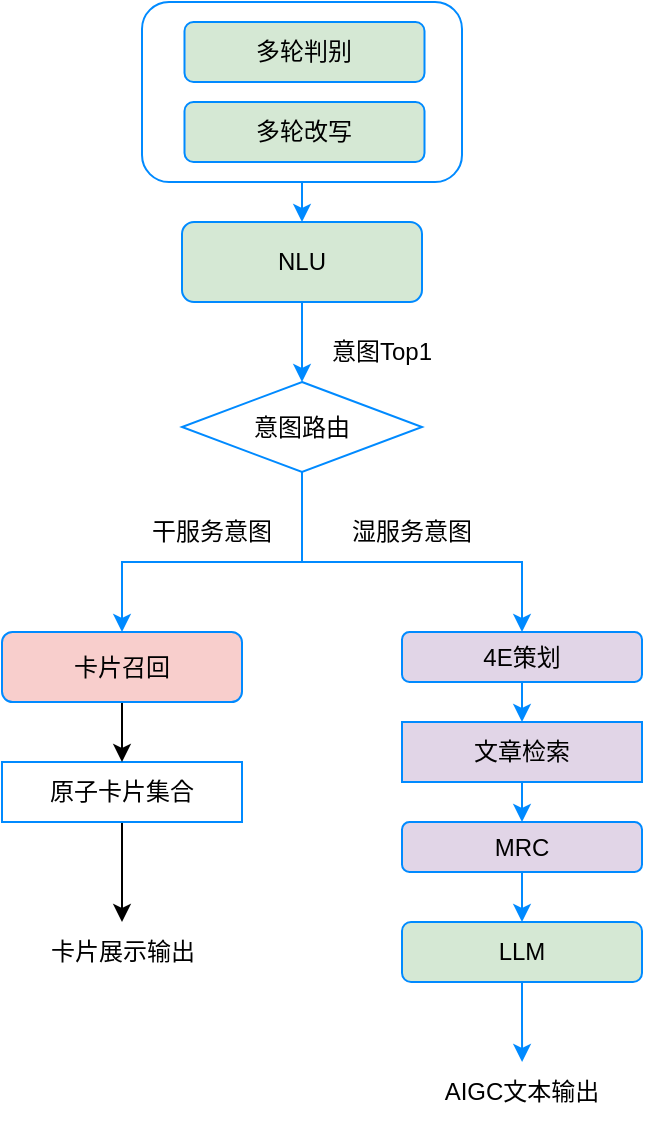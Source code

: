 <mxfile version="24.4.10" type="github">
  <diagram name="第 1 页" id="YHxd9JYfiW8sMkb5GXAt">
    <mxGraphModel dx="1659" dy="944" grid="1" gridSize="10" guides="1" tooltips="1" connect="1" arrows="1" fold="1" page="1" pageScale="1" pageWidth="1200" pageHeight="500" math="0" shadow="0">
      <root>
        <mxCell id="0" />
        <mxCell id="1" parent="0" />
        <mxCell id="1s_RQGnU95hvkx2yoEpT-14" style="edgeStyle=orthogonalEdgeStyle;rounded=0;orthogonalLoop=1;jettySize=auto;html=1;exitX=0.5;exitY=1;exitDx=0;exitDy=0;entryX=0.5;entryY=0;entryDx=0;entryDy=0;strokeColor=#008aff;" edge="1" parent="1" source="1s_RQGnU95hvkx2yoEpT-3" target="1s_RQGnU95hvkx2yoEpT-4">
          <mxGeometry relative="1" as="geometry" />
        </mxCell>
        <mxCell id="1s_RQGnU95hvkx2yoEpT-3" value="" style="rounded=1;whiteSpace=wrap;html=1;strokeColor=#008aff;" vertex="1" parent="1">
          <mxGeometry x="140" width="160" height="90" as="geometry" />
        </mxCell>
        <mxCell id="1s_RQGnU95hvkx2yoEpT-1" value="多轮判别" style="rounded=1;whiteSpace=wrap;html=1;fillColor=#d5e8d4;strokeColor=#008aff;" vertex="1" parent="1">
          <mxGeometry x="161.25" y="10" width="120" height="30" as="geometry" />
        </mxCell>
        <mxCell id="1s_RQGnU95hvkx2yoEpT-2" value="多轮改写" style="rounded=1;whiteSpace=wrap;html=1;fillColor=#d5e8d4;strokeColor=#008aff;" vertex="1" parent="1">
          <mxGeometry x="161.25" y="50" width="120" height="30" as="geometry" />
        </mxCell>
        <mxCell id="1s_RQGnU95hvkx2yoEpT-13" value="" style="edgeStyle=orthogonalEdgeStyle;rounded=0;orthogonalLoop=1;jettySize=auto;html=1;strokeColor=#008aff;" edge="1" parent="1" source="1s_RQGnU95hvkx2yoEpT-4" target="1s_RQGnU95hvkx2yoEpT-10">
          <mxGeometry relative="1" as="geometry" />
        </mxCell>
        <mxCell id="1s_RQGnU95hvkx2yoEpT-4" value="NLU" style="rounded=1;whiteSpace=wrap;html=1;fillColor=#d5e8d4;strokeColor=#008aff;" vertex="1" parent="1">
          <mxGeometry x="160" y="110" width="120" height="40" as="geometry" />
        </mxCell>
        <mxCell id="1s_RQGnU95hvkx2yoEpT-19" style="edgeStyle=orthogonalEdgeStyle;rounded=0;orthogonalLoop=1;jettySize=auto;html=1;exitX=0.5;exitY=1;exitDx=0;exitDy=0;entryX=0.5;entryY=0;entryDx=0;entryDy=0;strokeColor=#008aff;" edge="1" parent="1" source="1s_RQGnU95hvkx2yoEpT-6" target="1s_RQGnU95hvkx2yoEpT-7">
          <mxGeometry relative="1" as="geometry" />
        </mxCell>
        <mxCell id="1s_RQGnU95hvkx2yoEpT-6" value="4E策划" style="rounded=1;whiteSpace=wrap;html=1;fillColor=#e1d5e7;strokeColor=#008aff;" vertex="1" parent="1">
          <mxGeometry x="270" y="315" width="120" height="25" as="geometry" />
        </mxCell>
        <mxCell id="1s_RQGnU95hvkx2yoEpT-21" style="edgeStyle=orthogonalEdgeStyle;rounded=0;orthogonalLoop=1;jettySize=auto;html=1;exitX=0.5;exitY=1;exitDx=0;exitDy=0;entryX=0.5;entryY=0;entryDx=0;entryDy=0;strokeColor=#008aff;" edge="1" parent="1" source="1s_RQGnU95hvkx2yoEpT-7" target="1s_RQGnU95hvkx2yoEpT-8">
          <mxGeometry relative="1" as="geometry" />
        </mxCell>
        <mxCell id="1s_RQGnU95hvkx2yoEpT-7" value="文章检索" style="rounded=0;whiteSpace=wrap;html=1;fillColor=#e1d5e7;strokeColor=#008aff;" vertex="1" parent="1">
          <mxGeometry x="270" y="360" width="120" height="30" as="geometry" />
        </mxCell>
        <mxCell id="1s_RQGnU95hvkx2yoEpT-22" value="" style="edgeStyle=orthogonalEdgeStyle;rounded=0;orthogonalLoop=1;jettySize=auto;html=1;strokeColor=#008aff;" edge="1" parent="1" source="1s_RQGnU95hvkx2yoEpT-8" target="1s_RQGnU95hvkx2yoEpT-9">
          <mxGeometry relative="1" as="geometry" />
        </mxCell>
        <mxCell id="1s_RQGnU95hvkx2yoEpT-8" value="MRC" style="rounded=1;whiteSpace=wrap;html=1;fillColor=#e1d5e7;strokeColor=#008aff;" vertex="1" parent="1">
          <mxGeometry x="270" y="410" width="120" height="25" as="geometry" />
        </mxCell>
        <mxCell id="1s_RQGnU95hvkx2yoEpT-25" value="" style="edgeStyle=orthogonalEdgeStyle;rounded=0;orthogonalLoop=1;jettySize=auto;html=1;strokeColor=#008aff;" edge="1" parent="1" source="1s_RQGnU95hvkx2yoEpT-9" target="1s_RQGnU95hvkx2yoEpT-24">
          <mxGeometry relative="1" as="geometry" />
        </mxCell>
        <mxCell id="1s_RQGnU95hvkx2yoEpT-9" value="LLM" style="rounded=1;whiteSpace=wrap;html=1;fillColor=#d5e8d4;strokeColor=#008aff;" vertex="1" parent="1">
          <mxGeometry x="270" y="460" width="120" height="30" as="geometry" />
        </mxCell>
        <mxCell id="1s_RQGnU95hvkx2yoEpT-11" style="edgeStyle=orthogonalEdgeStyle;rounded=0;orthogonalLoop=1;jettySize=auto;html=1;entryX=0.5;entryY=0;entryDx=0;entryDy=0;strokeColor=#008aff;" edge="1" parent="1" source="1s_RQGnU95hvkx2yoEpT-10">
          <mxGeometry relative="1" as="geometry">
            <mxPoint x="130" y="315" as="targetPoint" />
            <Array as="points">
              <mxPoint x="220" y="280" />
              <mxPoint x="130" y="280" />
            </Array>
          </mxGeometry>
        </mxCell>
        <mxCell id="1s_RQGnU95hvkx2yoEpT-12" style="edgeStyle=orthogonalEdgeStyle;rounded=0;orthogonalLoop=1;jettySize=auto;html=1;strokeColor=#008aff;" edge="1" parent="1" source="1s_RQGnU95hvkx2yoEpT-10" target="1s_RQGnU95hvkx2yoEpT-6">
          <mxGeometry relative="1" as="geometry">
            <Array as="points">
              <mxPoint x="220" y="280" />
              <mxPoint x="330" y="280" />
            </Array>
          </mxGeometry>
        </mxCell>
        <mxCell id="1s_RQGnU95hvkx2yoEpT-10" value="意图路由" style="rhombus;whiteSpace=wrap;html=1;strokeColor=#008aff;" vertex="1" parent="1">
          <mxGeometry x="160" y="190" width="120" height="45" as="geometry" />
        </mxCell>
        <mxCell id="1s_RQGnU95hvkx2yoEpT-15" value="意图Top1" style="text;html=1;align=center;verticalAlign=middle;whiteSpace=wrap;rounded=0;strokeColor=none;" vertex="1" parent="1">
          <mxGeometry x="230" y="160" width="60" height="30" as="geometry" />
        </mxCell>
        <mxCell id="1s_RQGnU95hvkx2yoEpT-16" value="干服务意图" style="text;html=1;align=center;verticalAlign=middle;whiteSpace=wrap;rounded=0;strokeColor=none;" vertex="1" parent="1">
          <mxGeometry x="140" y="250" width="70" height="30" as="geometry" />
        </mxCell>
        <mxCell id="1s_RQGnU95hvkx2yoEpT-17" value="湿服务意图" style="text;html=1;align=center;verticalAlign=middle;whiteSpace=wrap;rounded=0;strokeColor=none;" vertex="1" parent="1">
          <mxGeometry x="240" y="250" width="70" height="30" as="geometry" />
        </mxCell>
        <mxCell id="1s_RQGnU95hvkx2yoEpT-23" value="卡片展示输出" style="text;html=1;align=center;verticalAlign=middle;whiteSpace=wrap;rounded=0;strokeColor=none;" vertex="1" parent="1">
          <mxGeometry x="92.5" y="460" width="75" height="30" as="geometry" />
        </mxCell>
        <mxCell id="1s_RQGnU95hvkx2yoEpT-24" value="AIGC文本输出" style="text;html=1;align=center;verticalAlign=middle;whiteSpace=wrap;rounded=0;strokeColor=none;" vertex="1" parent="1">
          <mxGeometry x="281.25" y="530" width="97.5" height="30" as="geometry" />
        </mxCell>
        <mxCell id="1s_RQGnU95hvkx2yoEpT-31" value="" style="edgeStyle=orthogonalEdgeStyle;rounded=0;orthogonalLoop=1;jettySize=auto;html=1;" edge="1" parent="1" source="1s_RQGnU95hvkx2yoEpT-27" target="1s_RQGnU95hvkx2yoEpT-23">
          <mxGeometry relative="1" as="geometry" />
        </mxCell>
        <mxCell id="1s_RQGnU95hvkx2yoEpT-27" value="原子卡片集合" style="rounded=0;whiteSpace=wrap;html=1;fillColor=none;strokeColor=#008aff;" vertex="1" parent="1">
          <mxGeometry x="70" y="380" width="120" height="30" as="geometry" />
        </mxCell>
        <mxCell id="1s_RQGnU95hvkx2yoEpT-30" style="edgeStyle=orthogonalEdgeStyle;rounded=0;orthogonalLoop=1;jettySize=auto;html=1;exitX=0.5;exitY=1;exitDx=0;exitDy=0;entryX=0.5;entryY=0;entryDx=0;entryDy=0;" edge="1" parent="1" source="1s_RQGnU95hvkx2yoEpT-28" target="1s_RQGnU95hvkx2yoEpT-27">
          <mxGeometry relative="1" as="geometry" />
        </mxCell>
        <mxCell id="1s_RQGnU95hvkx2yoEpT-28" value="卡片召回" style="rounded=1;whiteSpace=wrap;html=1;strokeColor=#008aff;fillColor=#f8cecc;" vertex="1" parent="1">
          <mxGeometry x="70" y="315" width="120" height="35" as="geometry" />
        </mxCell>
      </root>
    </mxGraphModel>
  </diagram>
</mxfile>
